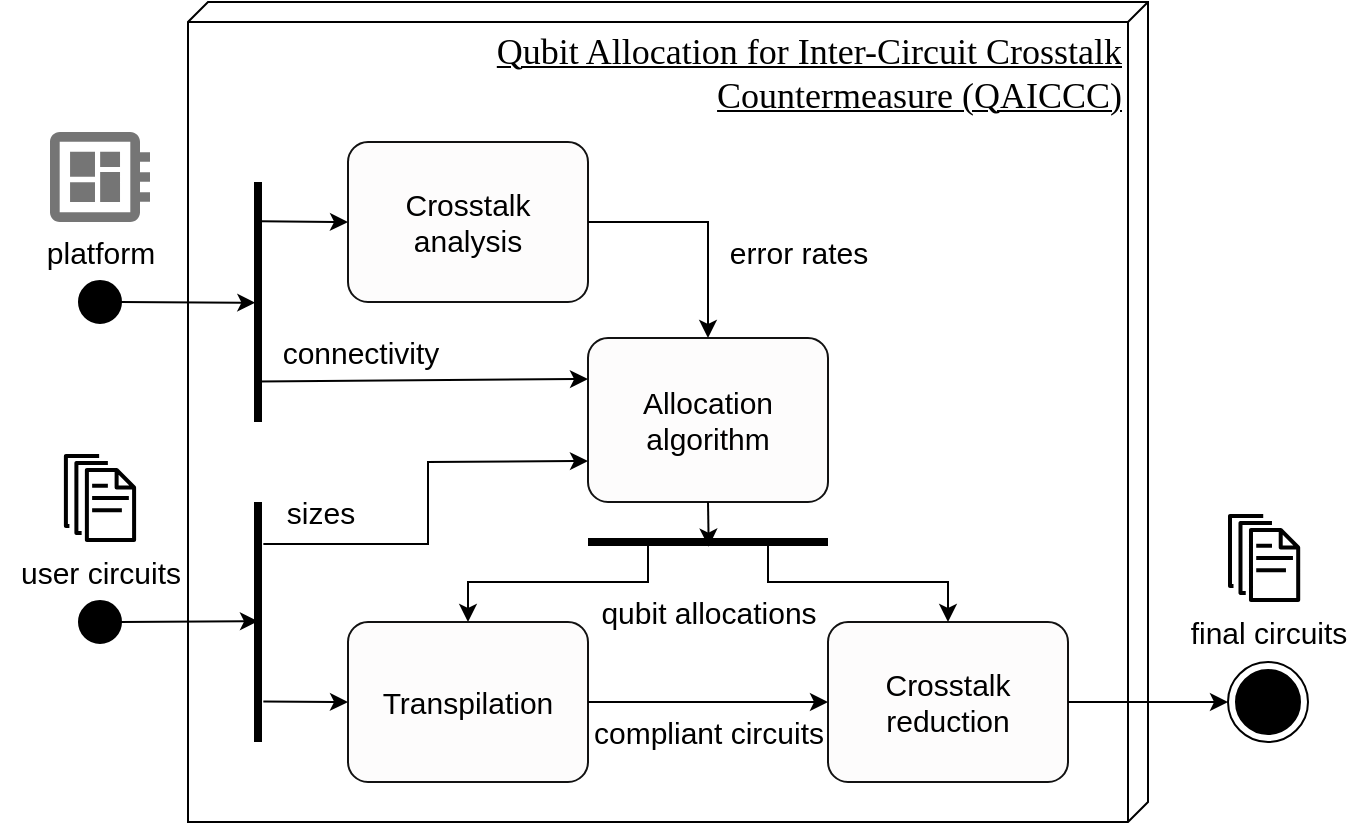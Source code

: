 <mxfile version="26.0.6">
  <diagram name="Page-1" id="982gyeF62y9UsF95akiq">
    <mxGraphModel dx="719" dy="508" grid="1" gridSize="10" guides="1" tooltips="1" connect="1" arrows="1" fold="1" page="1" pageScale="1" pageWidth="700" pageHeight="430" math="0" shadow="0">
      <root>
        <mxCell id="0" />
        <mxCell id="1" parent="0" />
        <mxCell id="JIdOVKg0k5BsWk1WgtoK-1" value="&lt;div align=&quot;right&quot;&gt;&lt;font style=&quot;font-size: 18px;&quot;&gt;Qubit Allocation for Inter-Circuit Crosstalk&lt;/font&gt;&lt;/div&gt;&lt;div align=&quot;right&quot;&gt;&lt;font style=&quot;font-size: 18px;&quot;&gt;Countermeasure (QAICCC)&lt;br&gt;&lt;/font&gt;&lt;/div&gt;" style="verticalAlign=top;align=right;spacingTop=8;spacingLeft=2;spacingRight=12;shape=cube;size=10;direction=south;fontStyle=4;html=1;rounded=0;shadow=0;comic=0;labelBackgroundColor=none;strokeWidth=1;fontFamily=Verdana;fontSize=12;fillColor=none;" parent="1" vertex="1">
          <mxGeometry x="102" y="10" width="480" height="410" as="geometry" />
        </mxCell>
        <mxCell id="qjNmLmzCoTw4PF_jTeP7-27" value="" style="endArrow=classic;html=1;rounded=0;entryX=0.5;entryY=0;entryDx=0;entryDy=0;entryPerimeter=0;exitX=0.75;exitY=0.5;exitDx=0;exitDy=0;exitPerimeter=0;" parent="1" source="eMOk0DGojVkaVqaWsdeQ-18" target="eMOk0DGojVkaVqaWsdeQ-6" edge="1">
          <mxGeometry width="50" height="50" relative="1" as="geometry">
            <mxPoint x="232" y="260" as="sourcePoint" />
            <mxPoint x="232" y="770" as="targetPoint" />
            <Array as="points">
              <mxPoint x="332" y="300" />
              <mxPoint x="242" y="300" />
            </Array>
          </mxGeometry>
        </mxCell>
        <mxCell id="eMOk0DGojVkaVqaWsdeQ-4" value="&lt;div&gt;Crosstalk&lt;/div&gt;&lt;div&gt;analysis&lt;br&gt;&lt;/div&gt;" style="points=[[0.25,0,0],[0.5,0,0],[0.75,0,0],[1,0.25,0],[1,0.5,0],[1,0.75,0],[0.75,1,0],[0.5,1,0],[0.25,1,0],[0,0.75,0],[0,0.5,0],[0,0.25,0]];shape=mxgraph.bpmn.task;whiteSpace=wrap;rectStyle=rounded;size=10;html=1;taskMarker=abstract;strokeColor=#121212;fontSize=15;fillColor=#fdfcfc;" parent="1" vertex="1">
          <mxGeometry x="182" y="80" width="120" height="80" as="geometry" />
        </mxCell>
        <mxCell id="eMOk0DGojVkaVqaWsdeQ-5" value="&lt;div&gt;Allocation&lt;/div&gt;&lt;div&gt;algorithm&lt;br&gt;&lt;/div&gt;" style="points=[[0.25,0,0],[0.5,0,0],[0.75,0,0],[1,0.25,0],[1,0.5,0],[1,0.75,0],[0.75,1,0],[0.5,1,0],[0.25,1,0],[0,0.75,0],[0,0.5,0],[0,0.25,0]];shape=mxgraph.bpmn.task;whiteSpace=wrap;rectStyle=rounded;size=10;html=1;taskMarker=abstract;strokeColor=#121212;fontSize=15;fillColor=#fdfcfc;" parent="1" vertex="1">
          <mxGeometry x="302" y="178" width="120" height="82" as="geometry" />
        </mxCell>
        <mxCell id="eMOk0DGojVkaVqaWsdeQ-6" value="Transpilation" style="points=[[0.25,0,0],[0.5,0,0],[0.75,0,0],[1,0.25,0],[1,0.5,0],[1,0.75,0],[0.75,1,0],[0.5,1,0],[0.25,1,0],[0,0.75,0],[0,0.5,0],[0,0.25,0]];shape=mxgraph.bpmn.task;whiteSpace=wrap;rectStyle=rounded;size=10;html=1;taskMarker=abstract;strokeColor=#121212;fontSize=15;fillColor=#fdfcfc;" parent="1" vertex="1">
          <mxGeometry x="182" y="320" width="120" height="80" as="geometry" />
        </mxCell>
        <mxCell id="eMOk0DGojVkaVqaWsdeQ-9" value="" style="line;strokeWidth=4;html=1;direction=south;" parent="1" vertex="1">
          <mxGeometry x="132" y="100" width="10" height="120" as="geometry" />
        </mxCell>
        <mxCell id="eMOk0DGojVkaVqaWsdeQ-12" value="" style="endArrow=classic;html=1;rounded=0;entryX=0;entryY=0.25;entryDx=0;entryDy=0;entryPerimeter=0;exitX=0.831;exitY=0.5;exitDx=0;exitDy=0;exitPerimeter=0;" parent="1" source="eMOk0DGojVkaVqaWsdeQ-9" target="eMOk0DGojVkaVqaWsdeQ-5" edge="1">
          <mxGeometry width="50" height="50" relative="1" as="geometry">
            <mxPoint x="162" y="220" as="sourcePoint" />
            <mxPoint x="232" y="250" as="targetPoint" />
          </mxGeometry>
        </mxCell>
        <mxCell id="eMOk0DGojVkaVqaWsdeQ-13" value="" style="endArrow=classic;html=1;rounded=0;entryX=0;entryY=0.5;entryDx=0;entryDy=0;entryPerimeter=0;exitX=0.164;exitY=0.367;exitDx=0;exitDy=0;exitPerimeter=0;" parent="1" source="eMOk0DGojVkaVqaWsdeQ-9" target="eMOk0DGojVkaVqaWsdeQ-4" edge="1">
          <mxGeometry width="50" height="50" relative="1" as="geometry">
            <mxPoint x="42" y="80" as="sourcePoint" />
            <mxPoint x="352" y="210" as="targetPoint" />
          </mxGeometry>
        </mxCell>
        <mxCell id="eMOk0DGojVkaVqaWsdeQ-14" value="" style="endArrow=classic;html=1;rounded=0;entryX=0.503;entryY=0.633;entryDx=0;entryDy=0;entryPerimeter=0;exitX=1;exitY=0.5;exitDx=0;exitDy=0;exitPerimeter=0;" parent="1" source="eMOk0DGojVkaVqaWsdeQ-34" target="eMOk0DGojVkaVqaWsdeQ-9" edge="1">
          <mxGeometry width="50" height="50" relative="1" as="geometry">
            <mxPoint x="-78" y="158" as="sourcePoint" />
            <mxPoint x="152" y="130" as="targetPoint" />
          </mxGeometry>
        </mxCell>
        <mxCell id="eMOk0DGojVkaVqaWsdeQ-15" value="" style="endArrow=classic;html=1;rounded=0;exitX=1;exitY=0.5;exitDx=0;exitDy=0;exitPerimeter=0;entryX=0.5;entryY=0;entryDx=0;entryDy=0;entryPerimeter=0;" parent="1" source="eMOk0DGojVkaVqaWsdeQ-4" target="eMOk0DGojVkaVqaWsdeQ-5" edge="1">
          <mxGeometry width="50" height="50" relative="1" as="geometry">
            <mxPoint x="732" y="280" as="sourcePoint" />
            <mxPoint x="572" y="400" as="targetPoint" />
            <Array as="points">
              <mxPoint x="362" y="120" />
            </Array>
          </mxGeometry>
        </mxCell>
        <mxCell id="eMOk0DGojVkaVqaWsdeQ-16" value="error rates" style="text;html=1;align=center;verticalAlign=middle;resizable=0;points=[];autosize=1;strokeColor=none;fillColor=none;fontSize=15;" parent="1" vertex="1">
          <mxGeometry x="362" y="120" width="90" height="30" as="geometry" />
        </mxCell>
        <mxCell id="eMOk0DGojVkaVqaWsdeQ-17" value="connectivity" style="text;html=1;align=center;verticalAlign=middle;resizable=0;points=[];autosize=1;strokeColor=none;fillColor=none;fontSize=15;" parent="1" vertex="1">
          <mxGeometry x="138" y="170" width="100" height="30" as="geometry" />
        </mxCell>
        <mxCell id="eMOk0DGojVkaVqaWsdeQ-18" value="" style="line;strokeWidth=4;html=1;direction=south;rotation=90;" parent="1" vertex="1">
          <mxGeometry x="357" y="220" width="10" height="120" as="geometry" />
        </mxCell>
        <mxCell id="eMOk0DGojVkaVqaWsdeQ-19" value="&lt;div&gt;Crosstalk&lt;/div&gt;&lt;div&gt;reduction&lt;br&gt;&lt;/div&gt;" style="points=[[0.25,0,0],[0.5,0,0],[0.75,0,0],[1,0.25,0],[1,0.5,0],[1,0.75,0],[0.75,1,0],[0.5,1,0],[0.25,1,0],[0,0.75,0],[0,0.5,0],[0,0.25,0]];shape=mxgraph.bpmn.task;whiteSpace=wrap;rectStyle=rounded;size=10;html=1;taskMarker=abstract;strokeColor=#121212;fontSize=15;fillColor=#fdfcfc;" parent="1" vertex="1">
          <mxGeometry x="422" y="320" width="120" height="80" as="geometry" />
        </mxCell>
        <mxCell id="eMOk0DGojVkaVqaWsdeQ-20" value="" style="endArrow=classic;html=1;rounded=0;entryX=0;entryY=0.5;entryDx=0;entryDy=0;entryPerimeter=0;exitX=1;exitY=0.5;exitDx=0;exitDy=0;exitPerimeter=0;" parent="1" source="eMOk0DGojVkaVqaWsdeQ-6" target="eMOk0DGojVkaVqaWsdeQ-19" edge="1">
          <mxGeometry width="50" height="50" relative="1" as="geometry">
            <mxPoint x="112" y="130" as="sourcePoint" />
            <mxPoint x="152" y="130" as="targetPoint" />
          </mxGeometry>
        </mxCell>
        <mxCell id="eMOk0DGojVkaVqaWsdeQ-22" value="" style="endArrow=classic;html=1;rounded=0;entryX=0.497;entryY=0.267;entryDx=0;entryDy=0;entryPerimeter=0;exitX=0.5;exitY=1;exitDx=0;exitDy=0;exitPerimeter=0;" parent="1" source="eMOk0DGojVkaVqaWsdeQ-5" target="eMOk0DGojVkaVqaWsdeQ-18" edge="1">
          <mxGeometry width="50" height="50" relative="1" as="geometry">
            <mxPoint x="112" y="90" as="sourcePoint" />
            <mxPoint x="152" y="90" as="targetPoint" />
          </mxGeometry>
        </mxCell>
        <mxCell id="eMOk0DGojVkaVqaWsdeQ-23" value="" style="endArrow=classic;html=1;rounded=0;entryX=0.5;entryY=0;entryDx=0;entryDy=0;entryPerimeter=0;exitX=0.25;exitY=0.5;exitDx=0;exitDy=0;exitPerimeter=0;" parent="1" source="eMOk0DGojVkaVqaWsdeQ-18" target="eMOk0DGojVkaVqaWsdeQ-19" edge="1">
          <mxGeometry width="50" height="50" relative="1" as="geometry">
            <mxPoint x="672" y="190" as="sourcePoint" />
            <mxPoint x="582" y="270" as="targetPoint" />
            <Array as="points">
              <mxPoint x="392" y="300" />
              <mxPoint x="482" y="300" />
            </Array>
          </mxGeometry>
        </mxCell>
        <mxCell id="eMOk0DGojVkaVqaWsdeQ-27" value="" style="line;strokeWidth=4;html=1;direction=south;" parent="1" vertex="1">
          <mxGeometry x="132" y="260" width="10" height="120" as="geometry" />
        </mxCell>
        <mxCell id="eMOk0DGojVkaVqaWsdeQ-28" value="" style="endArrow=classic;html=1;rounded=0;entryX=0;entryY=0.5;entryDx=0;entryDy=0;entryPerimeter=0;exitX=0.831;exitY=0.233;exitDx=0;exitDy=0;exitPerimeter=0;" parent="1" source="eMOk0DGojVkaVqaWsdeQ-27" target="eMOk0DGojVkaVqaWsdeQ-6" edge="1">
          <mxGeometry width="50" height="50" relative="1" as="geometry">
            <mxPoint x="148" y="130" as="sourcePoint" />
            <mxPoint x="192" y="130" as="targetPoint" />
          </mxGeometry>
        </mxCell>
        <mxCell id="eMOk0DGojVkaVqaWsdeQ-30" value="" style="endArrow=classic;html=1;rounded=0;entryX=0;entryY=0.75;entryDx=0;entryDy=0;entryPerimeter=0;exitX=0.175;exitY=0.233;exitDx=0;exitDy=0;exitPerimeter=0;" parent="1" source="eMOk0DGojVkaVqaWsdeQ-27" target="eMOk0DGojVkaVqaWsdeQ-5" edge="1">
          <mxGeometry width="50" height="50" relative="1" as="geometry">
            <mxPoint x="342" y="270" as="sourcePoint" />
            <mxPoint x="252" y="350" as="targetPoint" />
            <Array as="points">
              <mxPoint x="222" y="281" />
              <mxPoint x="222" y="240" />
            </Array>
          </mxGeometry>
        </mxCell>
        <mxCell id="eMOk0DGojVkaVqaWsdeQ-31" value="sizes" style="text;html=1;align=center;verticalAlign=middle;resizable=0;points=[];autosize=1;strokeColor=none;fillColor=none;fontSize=15;" parent="1" vertex="1">
          <mxGeometry x="138" y="250" width="60" height="30" as="geometry" />
        </mxCell>
        <mxCell id="eMOk0DGojVkaVqaWsdeQ-32" value="" style="endArrow=classic;html=1;rounded=0;entryX=0.497;entryY=0.5;entryDx=0;entryDy=0;entryPerimeter=0;" parent="1" source="eMOk0DGojVkaVqaWsdeQ-35" target="eMOk0DGojVkaVqaWsdeQ-27" edge="1">
          <mxGeometry width="50" height="50" relative="1" as="geometry">
            <mxPoint x="-58" y="320" as="sourcePoint" />
            <mxPoint x="146" y="170" as="targetPoint" />
          </mxGeometry>
        </mxCell>
        <mxCell id="eMOk0DGojVkaVqaWsdeQ-34" value="" style="strokeWidth=2;html=1;shape=mxgraph.flowchart.start_2;whiteSpace=wrap;fillColor=#000000;" parent="1" vertex="1">
          <mxGeometry x="48" y="150" width="20" height="20" as="geometry" />
        </mxCell>
        <mxCell id="eMOk0DGojVkaVqaWsdeQ-36" value="" style="endArrow=classic;html=1;rounded=0;entryX=0.497;entryY=0.5;entryDx=0;entryDy=0;entryPerimeter=0;exitX=0.5;exitY=0;exitDx=0;exitDy=0;exitPerimeter=0;" parent="1" source="eMOk0DGojVkaVqaWsdeQ-35" target="eMOk0DGojVkaVqaWsdeQ-35" edge="1">
          <mxGeometry width="50" height="50" relative="1" as="geometry">
            <mxPoint x="-58" y="320" as="sourcePoint" />
            <mxPoint x="137" y="320" as="targetPoint" />
          </mxGeometry>
        </mxCell>
        <mxCell id="eMOk0DGojVkaVqaWsdeQ-35" value="" style="strokeWidth=2;html=1;shape=mxgraph.flowchart.start_2;whiteSpace=wrap;fillColor=#000000;" parent="1" vertex="1">
          <mxGeometry x="48" y="310" width="20" height="20" as="geometry" />
        </mxCell>
        <mxCell id="eMOk0DGojVkaVqaWsdeQ-39" value="" style="endArrow=classic;html=1;rounded=0;exitX=1;exitY=0.5;exitDx=0;exitDy=0;exitPerimeter=0;entryX=0.5;entryY=0;entryDx=0;entryDy=0;" parent="1" source="eMOk0DGojVkaVqaWsdeQ-19" target="eMOk0DGojVkaVqaWsdeQ-41" edge="1">
          <mxGeometry width="50" height="50" relative="1" as="geometry">
            <mxPoint x="150" y="370" as="sourcePoint" />
            <mxPoint x="612" y="370" as="targetPoint" />
          </mxGeometry>
        </mxCell>
        <mxCell id="eMOk0DGojVkaVqaWsdeQ-41" value="" style="ellipse;html=1;shape=endState;fillColor=#000000;strokeColor=#000000;fontSize=15;direction=north;" parent="1" vertex="1">
          <mxGeometry x="622" y="340" width="40" height="40" as="geometry" />
        </mxCell>
        <mxCell id="eMOk0DGojVkaVqaWsdeQ-43" value="platform" style="text;html=1;align=center;verticalAlign=middle;resizable=0;points=[];autosize=1;strokeColor=none;fillColor=none;fontSize=15;" parent="1" vertex="1">
          <mxGeometry x="18" y="120" width="80" height="30" as="geometry" />
        </mxCell>
        <mxCell id="eMOk0DGojVkaVqaWsdeQ-44" value="user circuits" style="text;html=1;align=center;verticalAlign=middle;resizable=0;points=[];autosize=1;strokeColor=none;fillColor=none;fontSize=15;" parent="1" vertex="1">
          <mxGeometry x="8" y="280" width="100" height="30" as="geometry" />
        </mxCell>
        <mxCell id="eMOk0DGojVkaVqaWsdeQ-45" value="final circuits" style="text;html=1;align=center;verticalAlign=middle;resizable=0;points=[];autosize=1;strokeColor=none;fillColor=none;fontSize=15;" parent="1" vertex="1">
          <mxGeometry x="592" y="310" width="100" height="30" as="geometry" />
        </mxCell>
        <mxCell id="eMOk0DGojVkaVqaWsdeQ-46" value="qubit allocations" style="text;html=1;align=center;verticalAlign=middle;resizable=0;points=[];autosize=1;strokeColor=none;fillColor=none;fontSize=15;" parent="1" vertex="1">
          <mxGeometry x="297" y="300" width="130" height="30" as="geometry" />
        </mxCell>
        <mxCell id="eMOk0DGojVkaVqaWsdeQ-48" value="compliant circuits" style="text;html=1;align=center;verticalAlign=middle;resizable=0;points=[];autosize=1;strokeColor=none;fillColor=none;fontSize=15;" parent="1" vertex="1">
          <mxGeometry x="292" y="360" width="140" height="30" as="geometry" />
        </mxCell>
        <mxCell id="eMOk0DGojVkaVqaWsdeQ-49" value="" style="sketch=0;outlineConnect=0;fontColor=#232F3E;gradientColor=none;fillColor=#000000;strokeColor=none;dashed=0;verticalLabelPosition=bottom;verticalAlign=top;align=center;html=1;fontSize=12;fontStyle=0;aspect=fixed;pointerEvents=1;shape=mxgraph.aws4.documents;" parent="1" vertex="1">
          <mxGeometry x="39.95" y="236" width="36.1" height="44" as="geometry" />
        </mxCell>
        <mxCell id="eMOk0DGojVkaVqaWsdeQ-50" value="" style="sketch=0;outlineConnect=0;fontColor=#232F3E;gradientColor=none;fillColor=#000000;strokeColor=none;dashed=0;verticalLabelPosition=bottom;verticalAlign=top;align=center;html=1;fontSize=12;fontStyle=0;aspect=fixed;pointerEvents=1;shape=mxgraph.aws4.documents;" parent="1" vertex="1">
          <mxGeometry x="622" y="266" width="36.1" height="44" as="geometry" />
        </mxCell>
        <mxCell id="eMOk0DGojVkaVqaWsdeQ-55" value="" style="sketch=0;dashed=0;connectable=0;html=1;fillColor=#757575;strokeColor=none;shape=mxgraph.gcp2.circuit_board;part=1;" parent="1" vertex="1">
          <mxGeometry x="33" y="75" width="50" height="45" as="geometry" />
        </mxCell>
      </root>
    </mxGraphModel>
  </diagram>
</mxfile>

